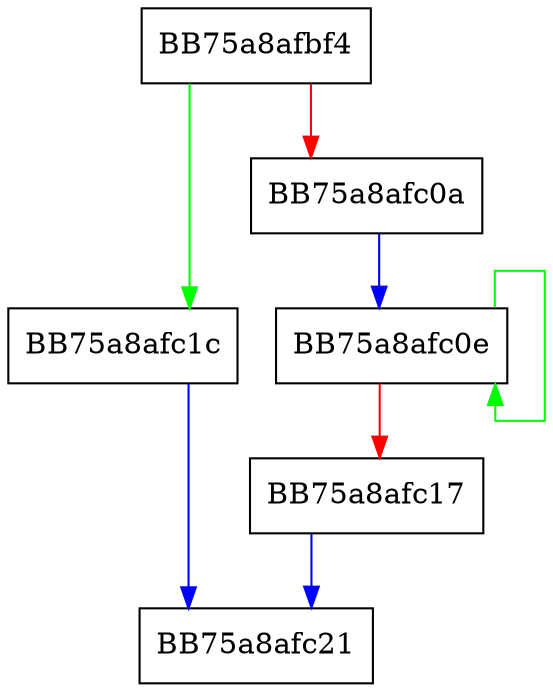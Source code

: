 digraph WPP_SF_qLis {
  node [shape="box"];
  graph [splines=ortho];
  BB75a8afbf4 -> BB75a8afc1c [color="green"];
  BB75a8afbf4 -> BB75a8afc0a [color="red"];
  BB75a8afc0a -> BB75a8afc0e [color="blue"];
  BB75a8afc0e -> BB75a8afc0e [color="green"];
  BB75a8afc0e -> BB75a8afc17 [color="red"];
  BB75a8afc17 -> BB75a8afc21 [color="blue"];
  BB75a8afc1c -> BB75a8afc21 [color="blue"];
}